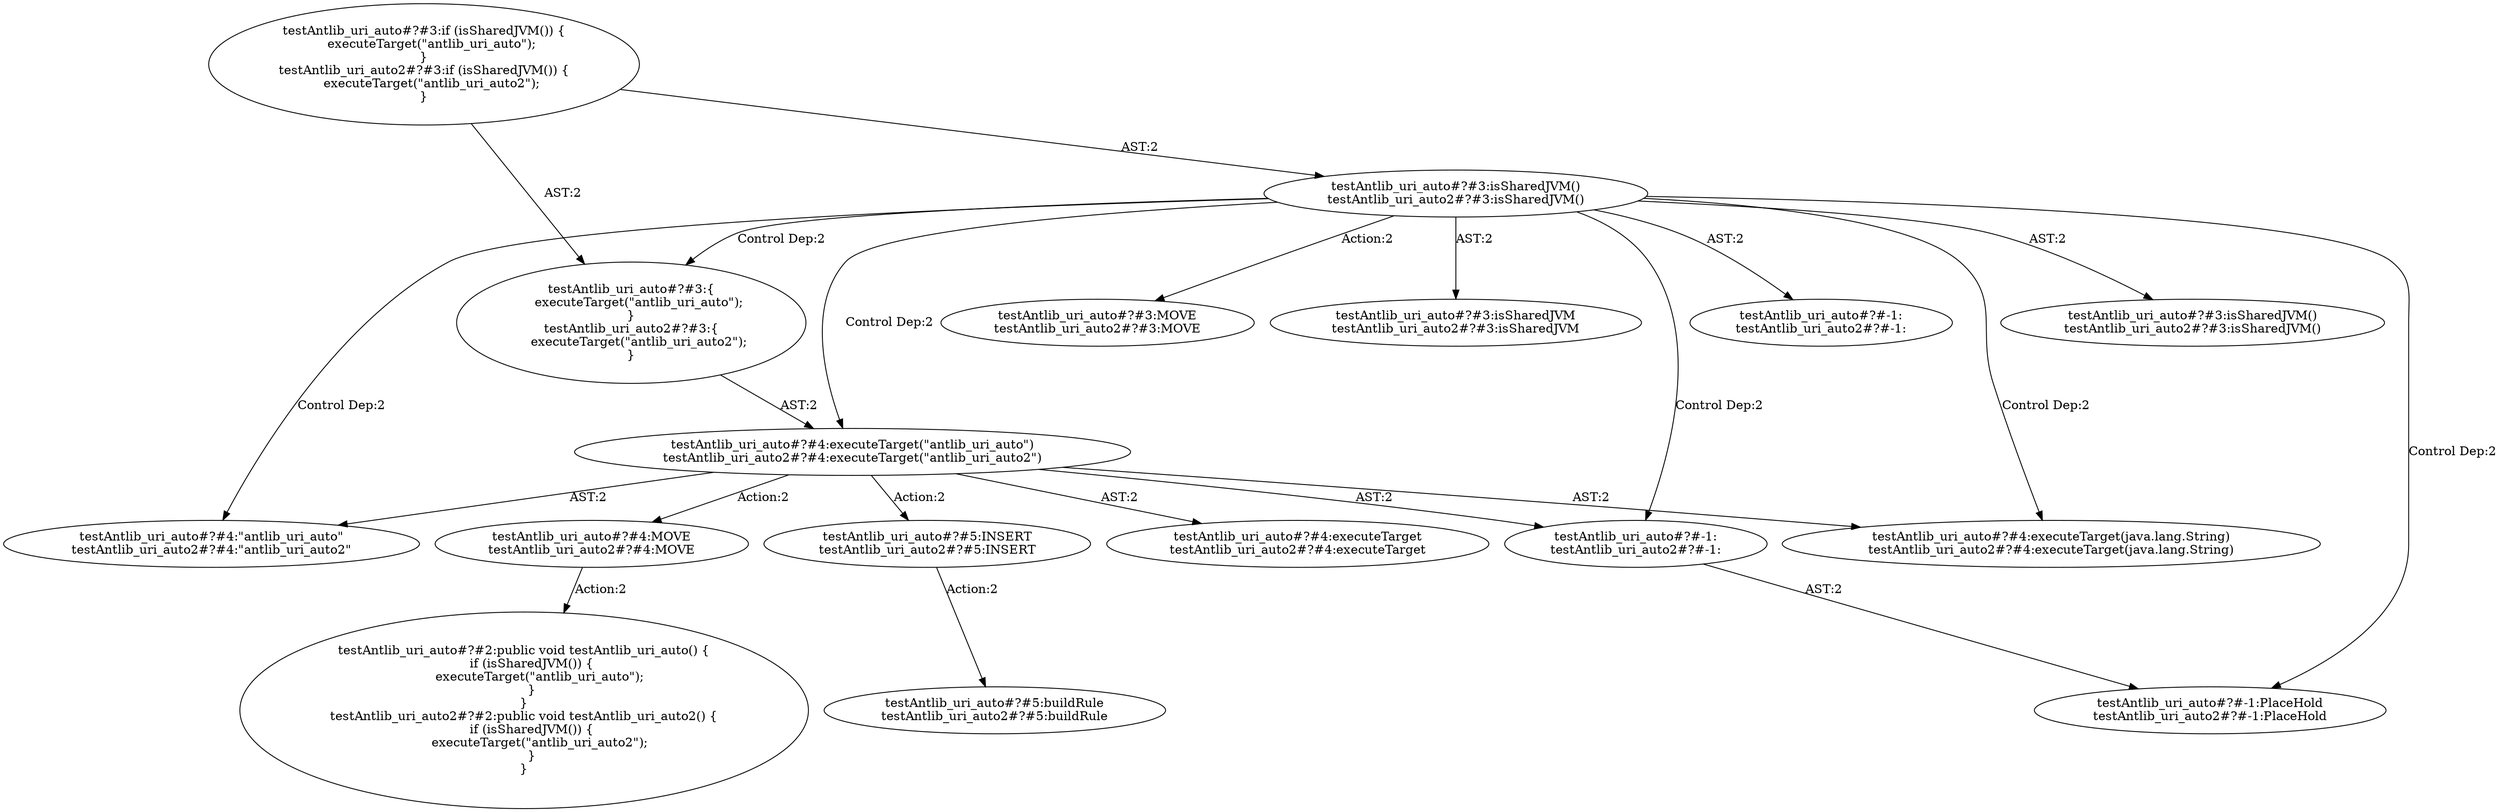 digraph "Pattern" {
0 [label="testAntlib_uri_auto#?#5:INSERT
testAntlib_uri_auto2#?#5:INSERT" shape=ellipse]
1 [label="testAntlib_uri_auto#?#4:executeTarget(\"antlib_uri_auto\")
testAntlib_uri_auto2#?#4:executeTarget(\"antlib_uri_auto2\")" shape=ellipse]
2 [label="testAntlib_uri_auto#?#3:isSharedJVM()
testAntlib_uri_auto2#?#3:isSharedJVM()" shape=ellipse]
3 [label="testAntlib_uri_auto#?#3:if (isSharedJVM()) \{
    executeTarget(\"antlib_uri_auto\");
\}
testAntlib_uri_auto2#?#3:if (isSharedJVM()) \{
    executeTarget(\"antlib_uri_auto2\");
\}" shape=ellipse]
4 [label="testAntlib_uri_auto#?#3:isSharedJVM
testAntlib_uri_auto2#?#3:isSharedJVM" shape=ellipse]
5 [label="testAntlib_uri_auto#?#-1:
testAntlib_uri_auto2#?#-1:" shape=ellipse]
6 [label="testAntlib_uri_auto#?#3:isSharedJVM()
testAntlib_uri_auto2#?#3:isSharedJVM()" shape=ellipse]
7 [label="testAntlib_uri_auto#?#3:\{
    executeTarget(\"antlib_uri_auto\");
\}
testAntlib_uri_auto2#?#3:\{
    executeTarget(\"antlib_uri_auto2\");
\}" shape=ellipse]
8 [label="testAntlib_uri_auto#?#4:executeTarget(java.lang.String)
testAntlib_uri_auto2#?#4:executeTarget(java.lang.String)" shape=ellipse]
9 [label="testAntlib_uri_auto#?#-1:
testAntlib_uri_auto2#?#-1:" shape=ellipse]
10 [label="testAntlib_uri_auto#?#-1:PlaceHold
testAntlib_uri_auto2#?#-1:PlaceHold" shape=ellipse]
11 [label="testAntlib_uri_auto#?#4:\"antlib_uri_auto\"
testAntlib_uri_auto2#?#4:\"antlib_uri_auto2\"" shape=ellipse]
12 [label="testAntlib_uri_auto#?#3:MOVE
testAntlib_uri_auto2#?#3:MOVE" shape=ellipse]
13 [label="testAntlib_uri_auto#?#4:executeTarget
testAntlib_uri_auto2#?#4:executeTarget" shape=ellipse]
14 [label="testAntlib_uri_auto#?#4:MOVE
testAntlib_uri_auto2#?#4:MOVE" shape=ellipse]
15 [label="testAntlib_uri_auto#?#2:public void testAntlib_uri_auto() \{
    if (isSharedJVM()) \{
        executeTarget(\"antlib_uri_auto\");
    \}
\}
testAntlib_uri_auto2#?#2:public void testAntlib_uri_auto2() \{
    if (isSharedJVM()) \{
        executeTarget(\"antlib_uri_auto2\");
    \}
\}" shape=ellipse]
16 [label="testAntlib_uri_auto#?#5:buildRule
testAntlib_uri_auto2#?#5:buildRule" shape=ellipse]
0 -> 16 [label="Action:2"];
1 -> 0 [label="Action:2"];
1 -> 13 [label="AST:2"];
1 -> 9 [label="AST:2"];
1 -> 8 [label="AST:2"];
1 -> 11 [label="AST:2"];
1 -> 14 [label="Action:2"];
2 -> 1 [label="Control Dep:2"];
2 -> 4 [label="AST:2"];
2 -> 5 [label="AST:2"];
2 -> 6 [label="AST:2"];
2 -> 7 [label="Control Dep:2"];
2 -> 8 [label="Control Dep:2"];
2 -> 9 [label="Control Dep:2"];
2 -> 10 [label="Control Dep:2"];
2 -> 11 [label="Control Dep:2"];
2 -> 12 [label="Action:2"];
3 -> 2 [label="AST:2"];
3 -> 7 [label="AST:2"];
7 -> 1 [label="AST:2"];
9 -> 10 [label="AST:2"];
14 -> 15 [label="Action:2"];
}
